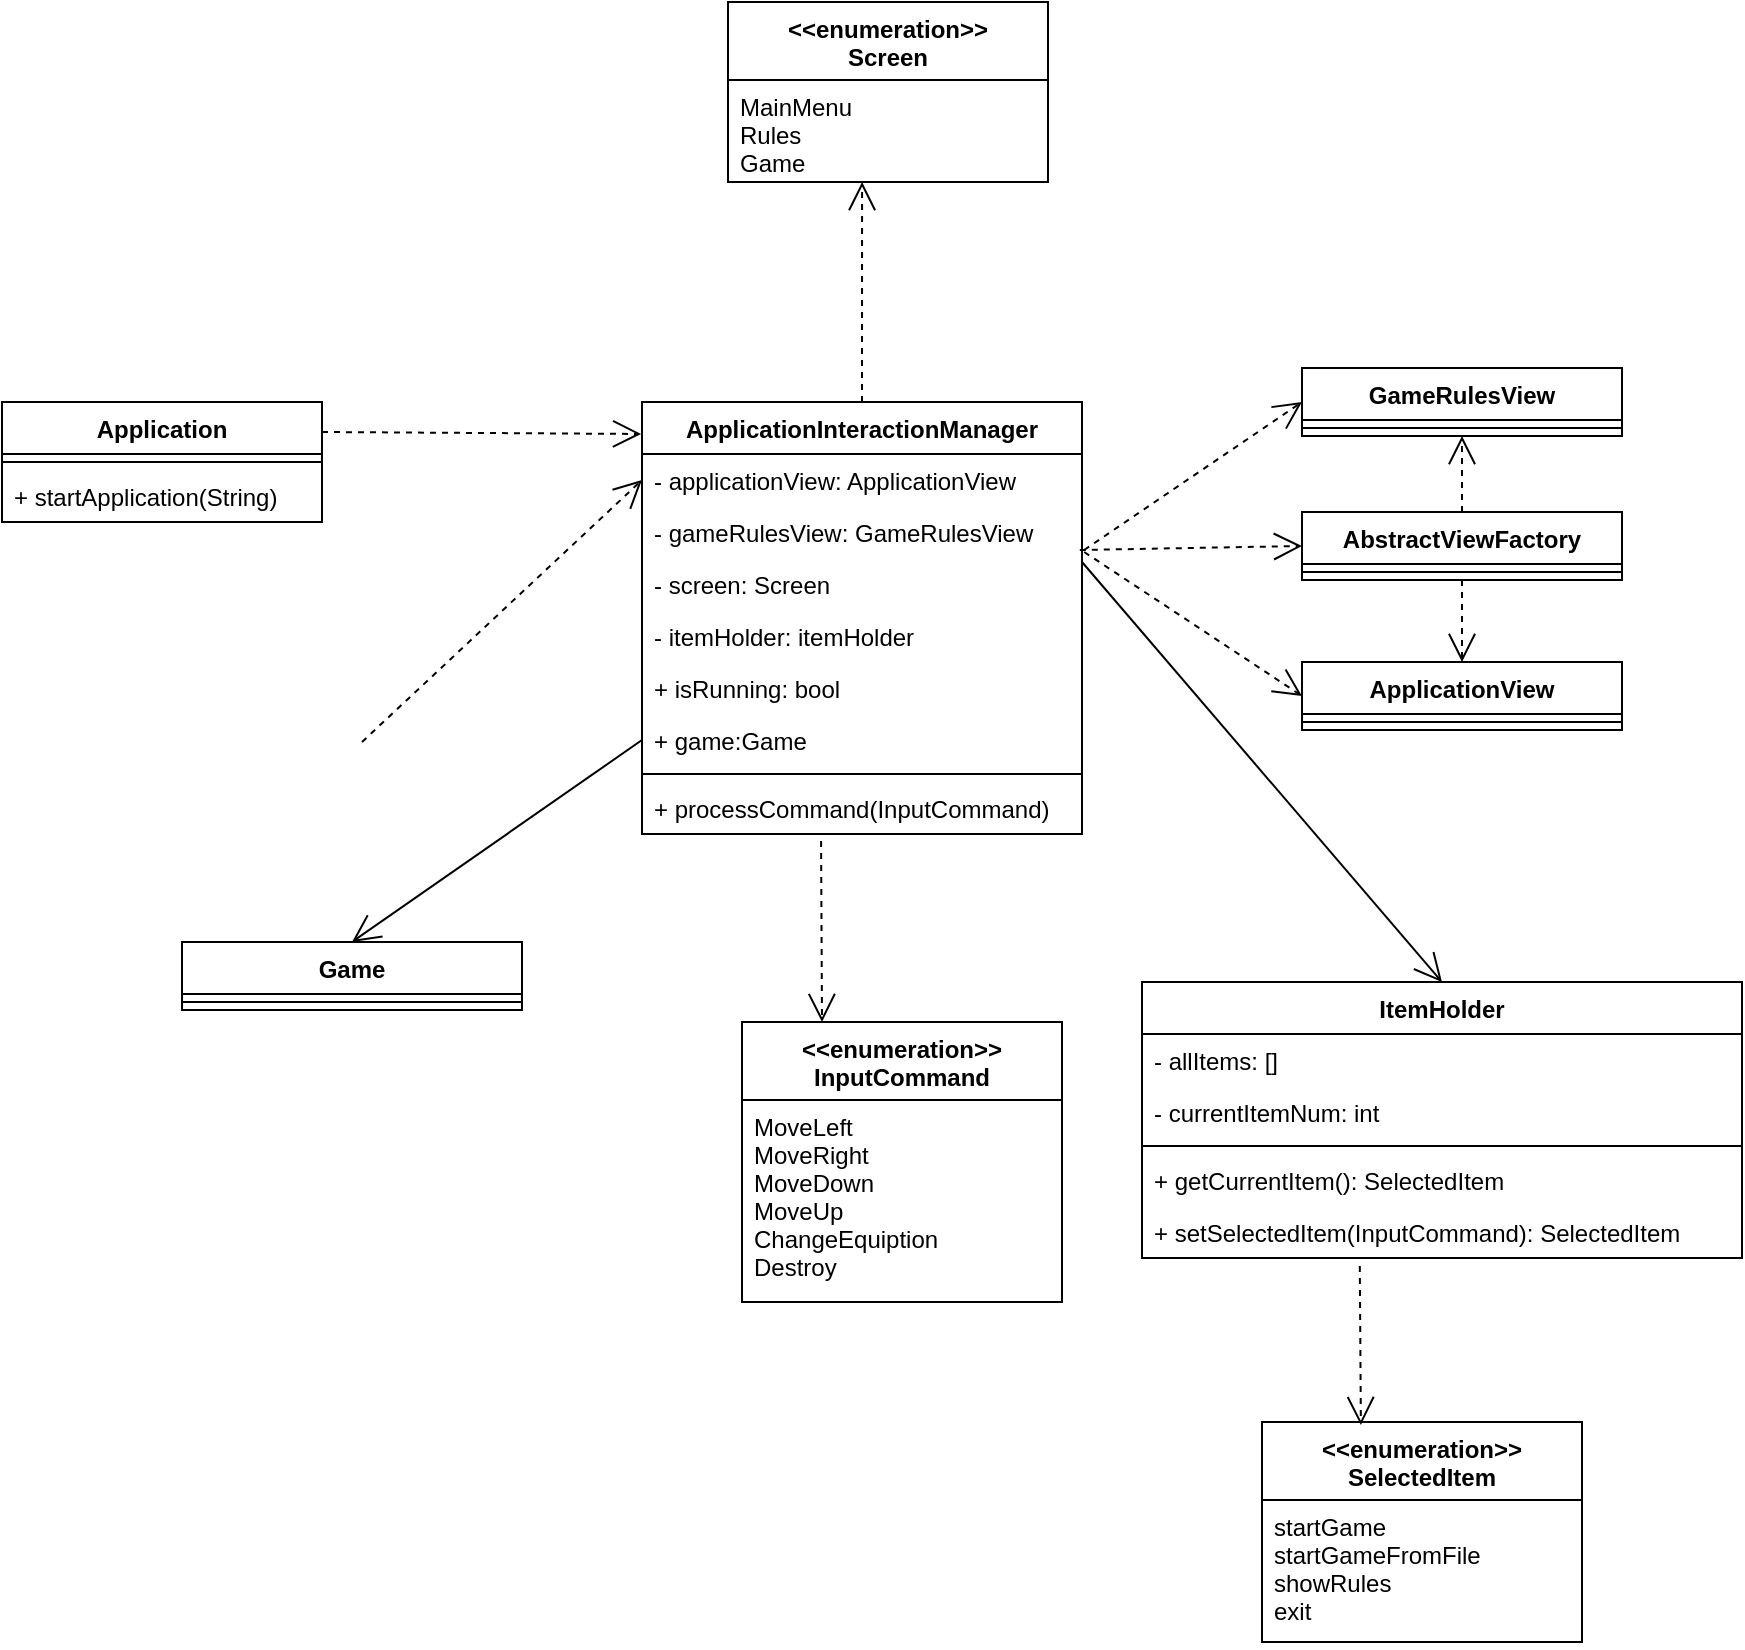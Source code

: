 <mxfile version="17.4.1" type="device"><diagram id="TGcYYtJXzjdLg19nRddx" name="Page-1"><mxGraphModel dx="1350" dy="2047" grid="1" gridSize="10" guides="1" tooltips="1" connect="1" arrows="1" fold="1" page="1" pageScale="1" pageWidth="827" pageHeight="1169" math="0" shadow="0"><root><mxCell id="0"/><mxCell id="1" parent="0"/><mxCell id="CTA-OupXQCJ43IKqiN2T-1" value="Application" style="swimlane;fontStyle=1;align=center;verticalAlign=top;childLayout=stackLayout;horizontal=1;startSize=26;horizontalStack=0;resizeParent=1;resizeParentMax=0;resizeLast=0;collapsible=1;marginBottom=0;" parent="1" vertex="1"><mxGeometry x="80" y="-280" width="160" height="60" as="geometry"/></mxCell><mxCell id="CTA-OupXQCJ43IKqiN2T-3" value="" style="line;strokeWidth=1;fillColor=none;align=left;verticalAlign=middle;spacingTop=-1;spacingLeft=3;spacingRight=3;rotatable=0;labelPosition=right;points=[];portConstraint=eastwest;" parent="CTA-OupXQCJ43IKqiN2T-1" vertex="1"><mxGeometry y="26" width="160" height="8" as="geometry"/></mxCell><mxCell id="wIlbeqSmyTfWARm8AKUg-8" value="+ startApplication(String)" style="text;strokeColor=none;fillColor=none;align=left;verticalAlign=top;spacingLeft=4;spacingRight=4;overflow=hidden;rotatable=0;points=[[0,0.5],[1,0.5]];portConstraint=eastwest;" vertex="1" parent="CTA-OupXQCJ43IKqiN2T-1"><mxGeometry y="34" width="160" height="26" as="geometry"/></mxCell><mxCell id="CTA-OupXQCJ43IKqiN2T-15" value="ApplicationInteractionManager" style="swimlane;fontStyle=1;align=center;verticalAlign=top;childLayout=stackLayout;horizontal=1;startSize=26;horizontalStack=0;resizeParent=1;resizeParentMax=0;resizeLast=0;collapsible=1;marginBottom=0;" parent="1" vertex="1"><mxGeometry x="400" y="-280" width="220" height="216" as="geometry"/></mxCell><mxCell id="CTA-OupXQCJ43IKqiN2T-19" value="- applicationView: ApplicationView" style="text;strokeColor=none;fillColor=none;align=left;verticalAlign=top;spacingLeft=4;spacingRight=4;overflow=hidden;rotatable=0;points=[[0,0.5],[1,0.5]];portConstraint=eastwest;" parent="CTA-OupXQCJ43IKqiN2T-15" vertex="1"><mxGeometry y="26" width="220" height="26" as="geometry"/></mxCell><mxCell id="CTA-OupXQCJ43IKqiN2T-20" value="- gameRulesView: GameRulesView" style="text;strokeColor=none;fillColor=none;align=left;verticalAlign=top;spacingLeft=4;spacingRight=4;overflow=hidden;rotatable=0;points=[[0,0.5],[1,0.5]];portConstraint=eastwest;" parent="CTA-OupXQCJ43IKqiN2T-15" vertex="1"><mxGeometry y="52" width="220" height="26" as="geometry"/></mxCell><mxCell id="CTA-OupXQCJ43IKqiN2T-21" value="- screen: Screen" style="text;strokeColor=none;fillColor=none;align=left;verticalAlign=top;spacingLeft=4;spacingRight=4;overflow=hidden;rotatable=0;points=[[0,0.5],[1,0.5]];portConstraint=eastwest;" parent="CTA-OupXQCJ43IKqiN2T-15" vertex="1"><mxGeometry y="78" width="220" height="26" as="geometry"/></mxCell><mxCell id="CTA-OupXQCJ43IKqiN2T-16" value="- itemHolder: itemHolder" style="text;strokeColor=none;fillColor=none;align=left;verticalAlign=top;spacingLeft=4;spacingRight=4;overflow=hidden;rotatable=0;points=[[0,0.5],[1,0.5]];portConstraint=eastwest;" parent="CTA-OupXQCJ43IKqiN2T-15" vertex="1"><mxGeometry y="104" width="220" height="26" as="geometry"/></mxCell><mxCell id="wIlbeqSmyTfWARm8AKUg-1" value="+ isRunning: bool" style="text;strokeColor=none;fillColor=none;align=left;verticalAlign=top;spacingLeft=4;spacingRight=4;overflow=hidden;rotatable=0;points=[[0,0.5],[1,0.5]];portConstraint=eastwest;" vertex="1" parent="CTA-OupXQCJ43IKqiN2T-15"><mxGeometry y="130" width="220" height="26" as="geometry"/></mxCell><mxCell id="wIlbeqSmyTfWARm8AKUg-2" value="+ game:Game" style="text;strokeColor=none;fillColor=none;align=left;verticalAlign=top;spacingLeft=4;spacingRight=4;overflow=hidden;rotatable=0;points=[[0,0.5],[1,0.5]];portConstraint=eastwest;" vertex="1" parent="CTA-OupXQCJ43IKqiN2T-15"><mxGeometry y="156" width="220" height="26" as="geometry"/></mxCell><mxCell id="CTA-OupXQCJ43IKqiN2T-17" value="" style="line;strokeWidth=1;fillColor=none;align=left;verticalAlign=middle;spacingTop=-1;spacingLeft=3;spacingRight=3;rotatable=0;labelPosition=right;points=[];portConstraint=eastwest;" parent="CTA-OupXQCJ43IKqiN2T-15" vertex="1"><mxGeometry y="182" width="220" height="8" as="geometry"/></mxCell><mxCell id="CTA-OupXQCJ43IKqiN2T-18" value="+ processCommand(InputCommand)" style="text;strokeColor=none;fillColor=none;align=left;verticalAlign=top;spacingLeft=4;spacingRight=4;overflow=hidden;rotatable=0;points=[[0,0.5],[1,0.5]];portConstraint=eastwest;" parent="CTA-OupXQCJ43IKqiN2T-15" vertex="1"><mxGeometry y="190" width="220" height="26" as="geometry"/></mxCell><mxCell id="CTA-OupXQCJ43IKqiN2T-69" value="AbstractViewFactory" style="swimlane;fontStyle=1;align=center;verticalAlign=top;childLayout=stackLayout;horizontal=1;startSize=26;horizontalStack=0;resizeParent=1;resizeParentMax=0;resizeLast=0;collapsible=1;marginBottom=0;" parent="1" vertex="1"><mxGeometry x="730" y="-225" width="160" height="34" as="geometry"/></mxCell><mxCell id="CTA-OupXQCJ43IKqiN2T-71" value="" style="line;strokeWidth=1;fillColor=none;align=left;verticalAlign=middle;spacingTop=-1;spacingLeft=3;spacingRight=3;rotatable=0;labelPosition=right;points=[];portConstraint=eastwest;" parent="CTA-OupXQCJ43IKqiN2T-69" vertex="1"><mxGeometry y="26" width="160" height="8" as="geometry"/></mxCell><mxCell id="CTA-OupXQCJ43IKqiN2T-73" value="ApplicationView" style="swimlane;fontStyle=1;align=center;verticalAlign=top;childLayout=stackLayout;horizontal=1;startSize=26;horizontalStack=0;resizeParent=1;resizeParentMax=0;resizeLast=0;collapsible=1;marginBottom=0;" parent="1" vertex="1"><mxGeometry x="730" y="-150" width="160" height="34" as="geometry"/></mxCell><mxCell id="CTA-OupXQCJ43IKqiN2T-74" value="" style="line;strokeWidth=1;fillColor=none;align=left;verticalAlign=middle;spacingTop=-1;spacingLeft=3;spacingRight=3;rotatable=0;labelPosition=right;points=[];portConstraint=eastwest;" parent="CTA-OupXQCJ43IKqiN2T-73" vertex="1"><mxGeometry y="26" width="160" height="8" as="geometry"/></mxCell><mxCell id="CTA-OupXQCJ43IKqiN2T-75" value="" style="endArrow=open;endSize=12;dashed=1;html=1;exitX=0.995;exitY=-0.154;exitDx=0;exitDy=0;exitPerimeter=0;entryX=0;entryY=0.5;entryDx=0;entryDy=0;" parent="1" source="CTA-OupXQCJ43IKqiN2T-21" target="CTA-OupXQCJ43IKqiN2T-69" edge="1"><mxGeometry width="160" relative="1" as="geometry"><mxPoint x="516.92" y="-105.012" as="sourcePoint"/><mxPoint x="730" y="69" as="targetPoint"/></mxGeometry></mxCell><mxCell id="CTA-OupXQCJ43IKqiN2T-76" value="" style="endArrow=open;endSize=12;dashed=1;html=1;exitX=0.5;exitY=1;exitDx=0;exitDy=0;entryX=0.5;entryY=0;entryDx=0;entryDy=0;" parent="1" source="CTA-OupXQCJ43IKqiN2T-69" target="CTA-OupXQCJ43IKqiN2T-73" edge="1"><mxGeometry width="160" relative="1" as="geometry"><mxPoint x="628.9" y="-196.004" as="sourcePoint"/><mxPoint x="750" y="-323" as="targetPoint"/></mxGeometry></mxCell><mxCell id="CTA-OupXQCJ43IKqiN2T-82" value="GameRulesView" style="swimlane;fontStyle=1;align=center;verticalAlign=top;childLayout=stackLayout;horizontal=1;startSize=26;horizontalStack=0;resizeParent=1;resizeParentMax=0;resizeLast=0;collapsible=1;marginBottom=0;" parent="1" vertex="1"><mxGeometry x="730" y="-297" width="160" height="34" as="geometry"/></mxCell><mxCell id="CTA-OupXQCJ43IKqiN2T-83" value="" style="line;strokeWidth=1;fillColor=none;align=left;verticalAlign=middle;spacingTop=-1;spacingLeft=3;spacingRight=3;rotatable=0;labelPosition=right;points=[];portConstraint=eastwest;" parent="CTA-OupXQCJ43IKqiN2T-82" vertex="1"><mxGeometry y="26" width="160" height="8" as="geometry"/></mxCell><mxCell id="CTA-OupXQCJ43IKqiN2T-84" value="" style="endArrow=open;endSize=12;dashed=1;html=1;entryX=0.5;entryY=1;entryDx=0;entryDy=0;exitX=0.5;exitY=0;exitDx=0;exitDy=0;" parent="1" source="CTA-OupXQCJ43IKqiN2T-69" target="CTA-OupXQCJ43IKqiN2T-82" edge="1"><mxGeometry width="160" relative="1" as="geometry"><mxPoint x="960" y="-250" as="sourcePoint"/><mxPoint x="820" y="-140" as="targetPoint"/></mxGeometry></mxCell><mxCell id="CTA-OupXQCJ43IKqiN2T-85" value="" style="endArrow=open;endSize=12;dashed=1;html=1;exitX=1.005;exitY=-0.154;exitDx=0;exitDy=0;exitPerimeter=0;entryX=0;entryY=0.5;entryDx=0;entryDy=0;" parent="1" source="CTA-OupXQCJ43IKqiN2T-21" target="CTA-OupXQCJ43IKqiN2T-82" edge="1"><mxGeometry width="160" relative="1" as="geometry"><mxPoint x="628.9" y="-196.004" as="sourcePoint"/><mxPoint x="740" y="-198" as="targetPoint"/></mxGeometry></mxCell><mxCell id="CTA-OupXQCJ43IKqiN2T-86" value="" style="endArrow=open;endSize=12;dashed=1;html=1;exitX=1.005;exitY=-0.115;exitDx=0;exitDy=0;exitPerimeter=0;entryX=0;entryY=0.5;entryDx=0;entryDy=0;" parent="1" source="CTA-OupXQCJ43IKqiN2T-21" target="CTA-OupXQCJ43IKqiN2T-73" edge="1"><mxGeometry width="160" relative="1" as="geometry"><mxPoint x="631.1" y="-196.004" as="sourcePoint"/><mxPoint x="720" y="-130" as="targetPoint"/></mxGeometry></mxCell><mxCell id="CTA-OupXQCJ43IKqiN2T-87" value="&lt;&lt;enumeration&gt;&gt;&#10;SelectedItem&#10;" style="swimlane;fontStyle=1;align=center;verticalAlign=top;childLayout=stackLayout;horizontal=1;startSize=39;horizontalStack=0;resizeParent=1;resizeParentMax=0;resizeLast=0;collapsible=1;marginBottom=0;" parent="1" vertex="1"><mxGeometry x="710" y="230" width="160" height="110" as="geometry"/></mxCell><mxCell id="CTA-OupXQCJ43IKqiN2T-88" value="startGame&#10;startGameFromFile&#10;showRules&#10;exit&#10;" style="text;strokeColor=none;fillColor=none;align=left;verticalAlign=top;spacingLeft=4;spacingRight=4;overflow=hidden;rotatable=0;points=[[0,0.5],[1,0.5]];portConstraint=eastwest;" parent="CTA-OupXQCJ43IKqiN2T-87" vertex="1"><mxGeometry y="39" width="160" height="71" as="geometry"/></mxCell><mxCell id="CTA-OupXQCJ43IKqiN2T-91" value="" style="endArrow=open;endSize=12;html=1;entryX=0.5;entryY=0;entryDx=0;entryDy=0;" parent="1" target="wIlbeqSmyTfWARm8AKUg-12" edge="1"><mxGeometry width="160" relative="1" as="geometry"><mxPoint x="620" y="-200" as="sourcePoint"/><mxPoint x="750" y="-30" as="targetPoint"/></mxGeometry></mxCell><mxCell id="wIlbeqSmyTfWARm8AKUg-3" value="Game" style="swimlane;fontStyle=1;align=center;verticalAlign=top;childLayout=stackLayout;horizontal=1;startSize=26;horizontalStack=0;resizeParent=1;resizeParentMax=0;resizeLast=0;collapsible=1;marginBottom=0;" vertex="1" parent="1"><mxGeometry x="170" y="-10" width="170" height="34" as="geometry"/></mxCell><mxCell id="wIlbeqSmyTfWARm8AKUg-4" value="" style="line;strokeWidth=1;fillColor=none;align=left;verticalAlign=middle;spacingTop=-1;spacingLeft=3;spacingRight=3;rotatable=0;labelPosition=right;points=[];portConstraint=eastwest;" vertex="1" parent="wIlbeqSmyTfWARm8AKUg-3"><mxGeometry y="26" width="170" height="8" as="geometry"/></mxCell><mxCell id="wIlbeqSmyTfWARm8AKUg-5" value="" style="endArrow=open;endFill=1;endSize=12;html=1;rounded=0;entryX=0.5;entryY=0;entryDx=0;entryDy=0;exitX=0;exitY=0.5;exitDx=0;exitDy=0;" edge="1" parent="1" source="wIlbeqSmyTfWARm8AKUg-2" target="wIlbeqSmyTfWARm8AKUg-3"><mxGeometry width="160" relative="1" as="geometry"><mxPoint x="260" y="-110" as="sourcePoint"/><mxPoint x="420" y="-110" as="targetPoint"/></mxGeometry></mxCell><mxCell id="wIlbeqSmyTfWARm8AKUg-6" value="" style="endArrow=open;endFill=1;endSize=12;html=1;rounded=0;exitX=1;exitY=0.5;exitDx=0;exitDy=0;entryX=0;entryY=0.5;entryDx=0;entryDy=0;dashed=1;" edge="1" parent="1" source="CTA-OupXQCJ43IKqiN2T-2" target="CTA-OupXQCJ43IKqiN2T-19"><mxGeometry width="160" relative="1" as="geometry"><mxPoint x="260" y="-110" as="sourcePoint"/><mxPoint x="420" y="-110" as="targetPoint"/></mxGeometry></mxCell><mxCell id="wIlbeqSmyTfWARm8AKUg-7" value="" style="endArrow=open;endFill=1;endSize=12;html=1;rounded=0;dashed=1;entryX=0.25;entryY=0;entryDx=0;entryDy=0;exitX=0.407;exitY=1.135;exitDx=0;exitDy=0;exitPerimeter=0;" edge="1" parent="1" source="CTA-OupXQCJ43IKqiN2T-18" target="wIlbeqSmyTfWARm8AKUg-10"><mxGeometry width="160" relative="1" as="geometry"><mxPoint x="530" y="-40" as="sourcePoint"/><mxPoint x="521" y="10" as="targetPoint"/></mxGeometry></mxCell><mxCell id="wIlbeqSmyTfWARm8AKUg-9" value="" style="endArrow=open;endFill=1;endSize=12;html=1;rounded=0;dashed=1;exitX=1;exitY=0.25;exitDx=0;exitDy=0;entryX=-0.002;entryY=0.074;entryDx=0;entryDy=0;entryPerimeter=0;" edge="1" parent="1" source="CTA-OupXQCJ43IKqiN2T-1" target="CTA-OupXQCJ43IKqiN2T-15"><mxGeometry width="160" relative="1" as="geometry"><mxPoint x="330" y="-210" as="sourcePoint"/><mxPoint x="490" y="-210" as="targetPoint"/></mxGeometry></mxCell><mxCell id="wIlbeqSmyTfWARm8AKUg-10" value="&lt;&lt;enumeration&gt;&gt;&#10;InputCommand" style="swimlane;fontStyle=1;align=center;verticalAlign=top;childLayout=stackLayout;horizontal=1;startSize=39;horizontalStack=0;resizeParent=1;resizeParentMax=0;resizeLast=0;collapsible=1;marginBottom=0;" vertex="1" parent="1"><mxGeometry x="450" y="30" width="160" height="140" as="geometry"/></mxCell><mxCell id="wIlbeqSmyTfWARm8AKUg-11" value="MoveLeft&#10;MoveRight&#10;MoveDown&#10;MoveUp&#10;ChangeEquiption&#10;Destroy" style="text;strokeColor=none;fillColor=none;align=left;verticalAlign=top;spacingLeft=4;spacingRight=4;overflow=hidden;rotatable=0;points=[[0,0.5],[1,0.5]];portConstraint=eastwest;" vertex="1" parent="wIlbeqSmyTfWARm8AKUg-10"><mxGeometry y="39" width="160" height="101" as="geometry"/></mxCell><mxCell id="wIlbeqSmyTfWARm8AKUg-12" value="ItemHolder" style="swimlane;fontStyle=1;align=center;verticalAlign=top;childLayout=stackLayout;horizontal=1;startSize=26;horizontalStack=0;resizeParent=1;resizeParentMax=0;resizeLast=0;collapsible=1;marginBottom=0;" vertex="1" parent="1"><mxGeometry x="650" y="10" width="300" height="138" as="geometry"/></mxCell><mxCell id="wIlbeqSmyTfWARm8AKUg-13" value="- allItems: []" style="text;strokeColor=none;fillColor=none;align=left;verticalAlign=top;spacingLeft=4;spacingRight=4;overflow=hidden;rotatable=0;points=[[0,0.5],[1,0.5]];portConstraint=eastwest;" vertex="1" parent="wIlbeqSmyTfWARm8AKUg-12"><mxGeometry y="26" width="300" height="26" as="geometry"/></mxCell><mxCell id="wIlbeqSmyTfWARm8AKUg-16" value="- currentItemNum: int" style="text;strokeColor=none;fillColor=none;align=left;verticalAlign=top;spacingLeft=4;spacingRight=4;overflow=hidden;rotatable=0;points=[[0,0.5],[1,0.5]];portConstraint=eastwest;" vertex="1" parent="wIlbeqSmyTfWARm8AKUg-12"><mxGeometry y="52" width="300" height="26" as="geometry"/></mxCell><mxCell id="wIlbeqSmyTfWARm8AKUg-14" value="" style="line;strokeWidth=1;fillColor=none;align=left;verticalAlign=middle;spacingTop=-1;spacingLeft=3;spacingRight=3;rotatable=0;labelPosition=right;points=[];portConstraint=eastwest;" vertex="1" parent="wIlbeqSmyTfWARm8AKUg-12"><mxGeometry y="78" width="300" height="8" as="geometry"/></mxCell><mxCell id="wIlbeqSmyTfWARm8AKUg-15" value="+ getCurrentItem(): SelectedItem" style="text;strokeColor=none;fillColor=none;align=left;verticalAlign=top;spacingLeft=4;spacingRight=4;overflow=hidden;rotatable=0;points=[[0,0.5],[1,0.5]];portConstraint=eastwest;" vertex="1" parent="wIlbeqSmyTfWARm8AKUg-12"><mxGeometry y="86" width="300" height="26" as="geometry"/></mxCell><mxCell id="wIlbeqSmyTfWARm8AKUg-17" value="+ setSelectedItem(InputCommand): SelectedItem" style="text;strokeColor=none;fillColor=none;align=left;verticalAlign=top;spacingLeft=4;spacingRight=4;overflow=hidden;rotatable=0;points=[[0,0.5],[1,0.5]];portConstraint=eastwest;" vertex="1" parent="wIlbeqSmyTfWARm8AKUg-12"><mxGeometry y="112" width="300" height="26" as="geometry"/></mxCell><mxCell id="wIlbeqSmyTfWARm8AKUg-18" value="" style="endArrow=open;endFill=1;endSize=12;html=1;rounded=0;entryX=0.309;entryY=0.014;entryDx=0;entryDy=0;entryPerimeter=0;dashed=1;exitX=0.363;exitY=1.154;exitDx=0;exitDy=0;exitPerimeter=0;" edge="1" parent="1" source="wIlbeqSmyTfWARm8AKUg-17" target="CTA-OupXQCJ43IKqiN2T-87"><mxGeometry width="160" relative="1" as="geometry"><mxPoint x="810" y="150" as="sourcePoint"/><mxPoint x="770" y="300" as="targetPoint"/></mxGeometry></mxCell><mxCell id="wIlbeqSmyTfWARm8AKUg-19" value="&lt;&lt;enumeration&gt;&gt;&#10;Screen" style="swimlane;fontStyle=1;align=center;verticalAlign=top;childLayout=stackLayout;horizontal=1;startSize=39;horizontalStack=0;resizeParent=1;resizeParentMax=0;resizeLast=0;collapsible=1;marginBottom=0;" vertex="1" parent="1"><mxGeometry x="443" y="-480" width="160" height="90" as="geometry"/></mxCell><mxCell id="wIlbeqSmyTfWARm8AKUg-20" value="MainMenu&#10;Rules&#10;Game" style="text;strokeColor=none;fillColor=none;align=left;verticalAlign=top;spacingLeft=4;spacingRight=4;overflow=hidden;rotatable=0;points=[[0,0.5],[1,0.5]];portConstraint=eastwest;" vertex="1" parent="wIlbeqSmyTfWARm8AKUg-19"><mxGeometry y="39" width="160" height="51" as="geometry"/></mxCell><mxCell id="wIlbeqSmyTfWARm8AKUg-22" value="" style="endArrow=open;endFill=1;endSize=12;html=1;rounded=0;dashed=1;exitX=0.5;exitY=0;exitDx=0;exitDy=0;entryX=0.419;entryY=1;entryDx=0;entryDy=0;entryPerimeter=0;" edge="1" parent="1" source="CTA-OupXQCJ43IKqiN2T-15" target="wIlbeqSmyTfWARm8AKUg-20"><mxGeometry width="160" relative="1" as="geometry"><mxPoint x="480" y="-340" as="sourcePoint"/><mxPoint x="520" y="-360" as="targetPoint"/></mxGeometry></mxCell></root></mxGraphModel></diagram></mxfile>